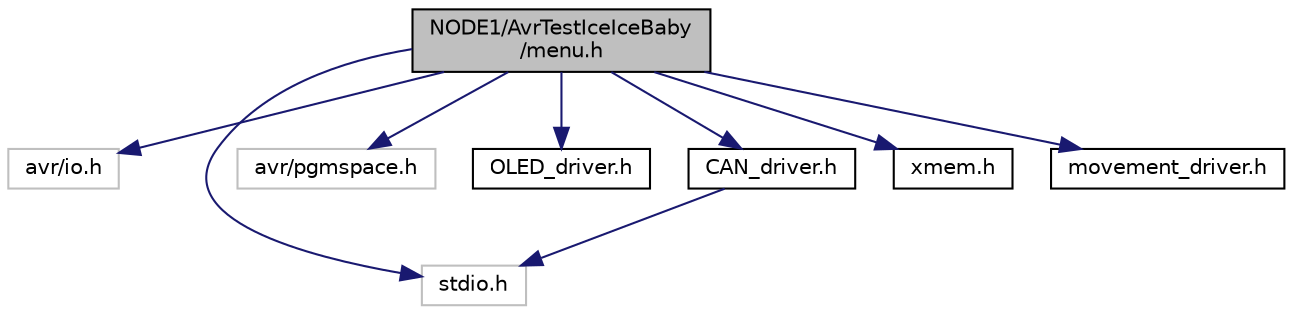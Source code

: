 digraph "NODE1/AvrTestIceIceBaby/menu.h"
{
 // LATEX_PDF_SIZE
  edge [fontname="Helvetica",fontsize="10",labelfontname="Helvetica",labelfontsize="10"];
  node [fontname="Helvetica",fontsize="10",shape=record];
  Node1 [label="NODE1/AvrTestIceIceBaby\l/menu.h",height=0.2,width=0.4,color="black", fillcolor="grey75", style="filled", fontcolor="black",tooltip="Creates and navigates the game menu on the OLED display."];
  Node1 -> Node2 [color="midnightblue",fontsize="10",style="solid",fontname="Helvetica"];
  Node2 [label="avr/io.h",height=0.2,width=0.4,color="grey75", fillcolor="white", style="filled",tooltip=" "];
  Node1 -> Node3 [color="midnightblue",fontsize="10",style="solid",fontname="Helvetica"];
  Node3 [label="stdio.h",height=0.2,width=0.4,color="grey75", fillcolor="white", style="filled",tooltip=" "];
  Node1 -> Node4 [color="midnightblue",fontsize="10",style="solid",fontname="Helvetica"];
  Node4 [label="avr/pgmspace.h",height=0.2,width=0.4,color="grey75", fillcolor="white", style="filled",tooltip=" "];
  Node1 -> Node5 [color="midnightblue",fontsize="10",style="solid",fontname="Helvetica"];
  Node5 [label="OLED_driver.h",height=0.2,width=0.4,color="black", fillcolor="white", style="filled",URL="$OLED__driver_8h.html",tooltip="Driver for the OLED display. Configures printing and drawing on the OLED screen."];
  Node1 -> Node6 [color="midnightblue",fontsize="10",style="solid",fontname="Helvetica"];
  Node6 [label="CAN_driver.h",height=0.2,width=0.4,color="black", fillcolor="white", style="filled",URL="$CAN__driver_8h.html",tooltip="Driver for CAN communication."];
  Node6 -> Node3 [color="midnightblue",fontsize="10",style="solid",fontname="Helvetica"];
  Node1 -> Node7 [color="midnightblue",fontsize="10",style="solid",fontname="Helvetica"];
  Node7 [label="xmem.h",height=0.2,width=0.4,color="black", fillcolor="white", style="filled",URL="$xmem_8h.html",tooltip="Memory driver."];
  Node1 -> Node8 [color="midnightblue",fontsize="10",style="solid",fontname="Helvetica"];
  Node8 [label="movement_driver.h",height=0.2,width=0.4,color="black", fillcolor="white", style="filled",URL="$movement__driver_8h.html",tooltip="Functionality and hardware interface for the joystick and slider."];
}
